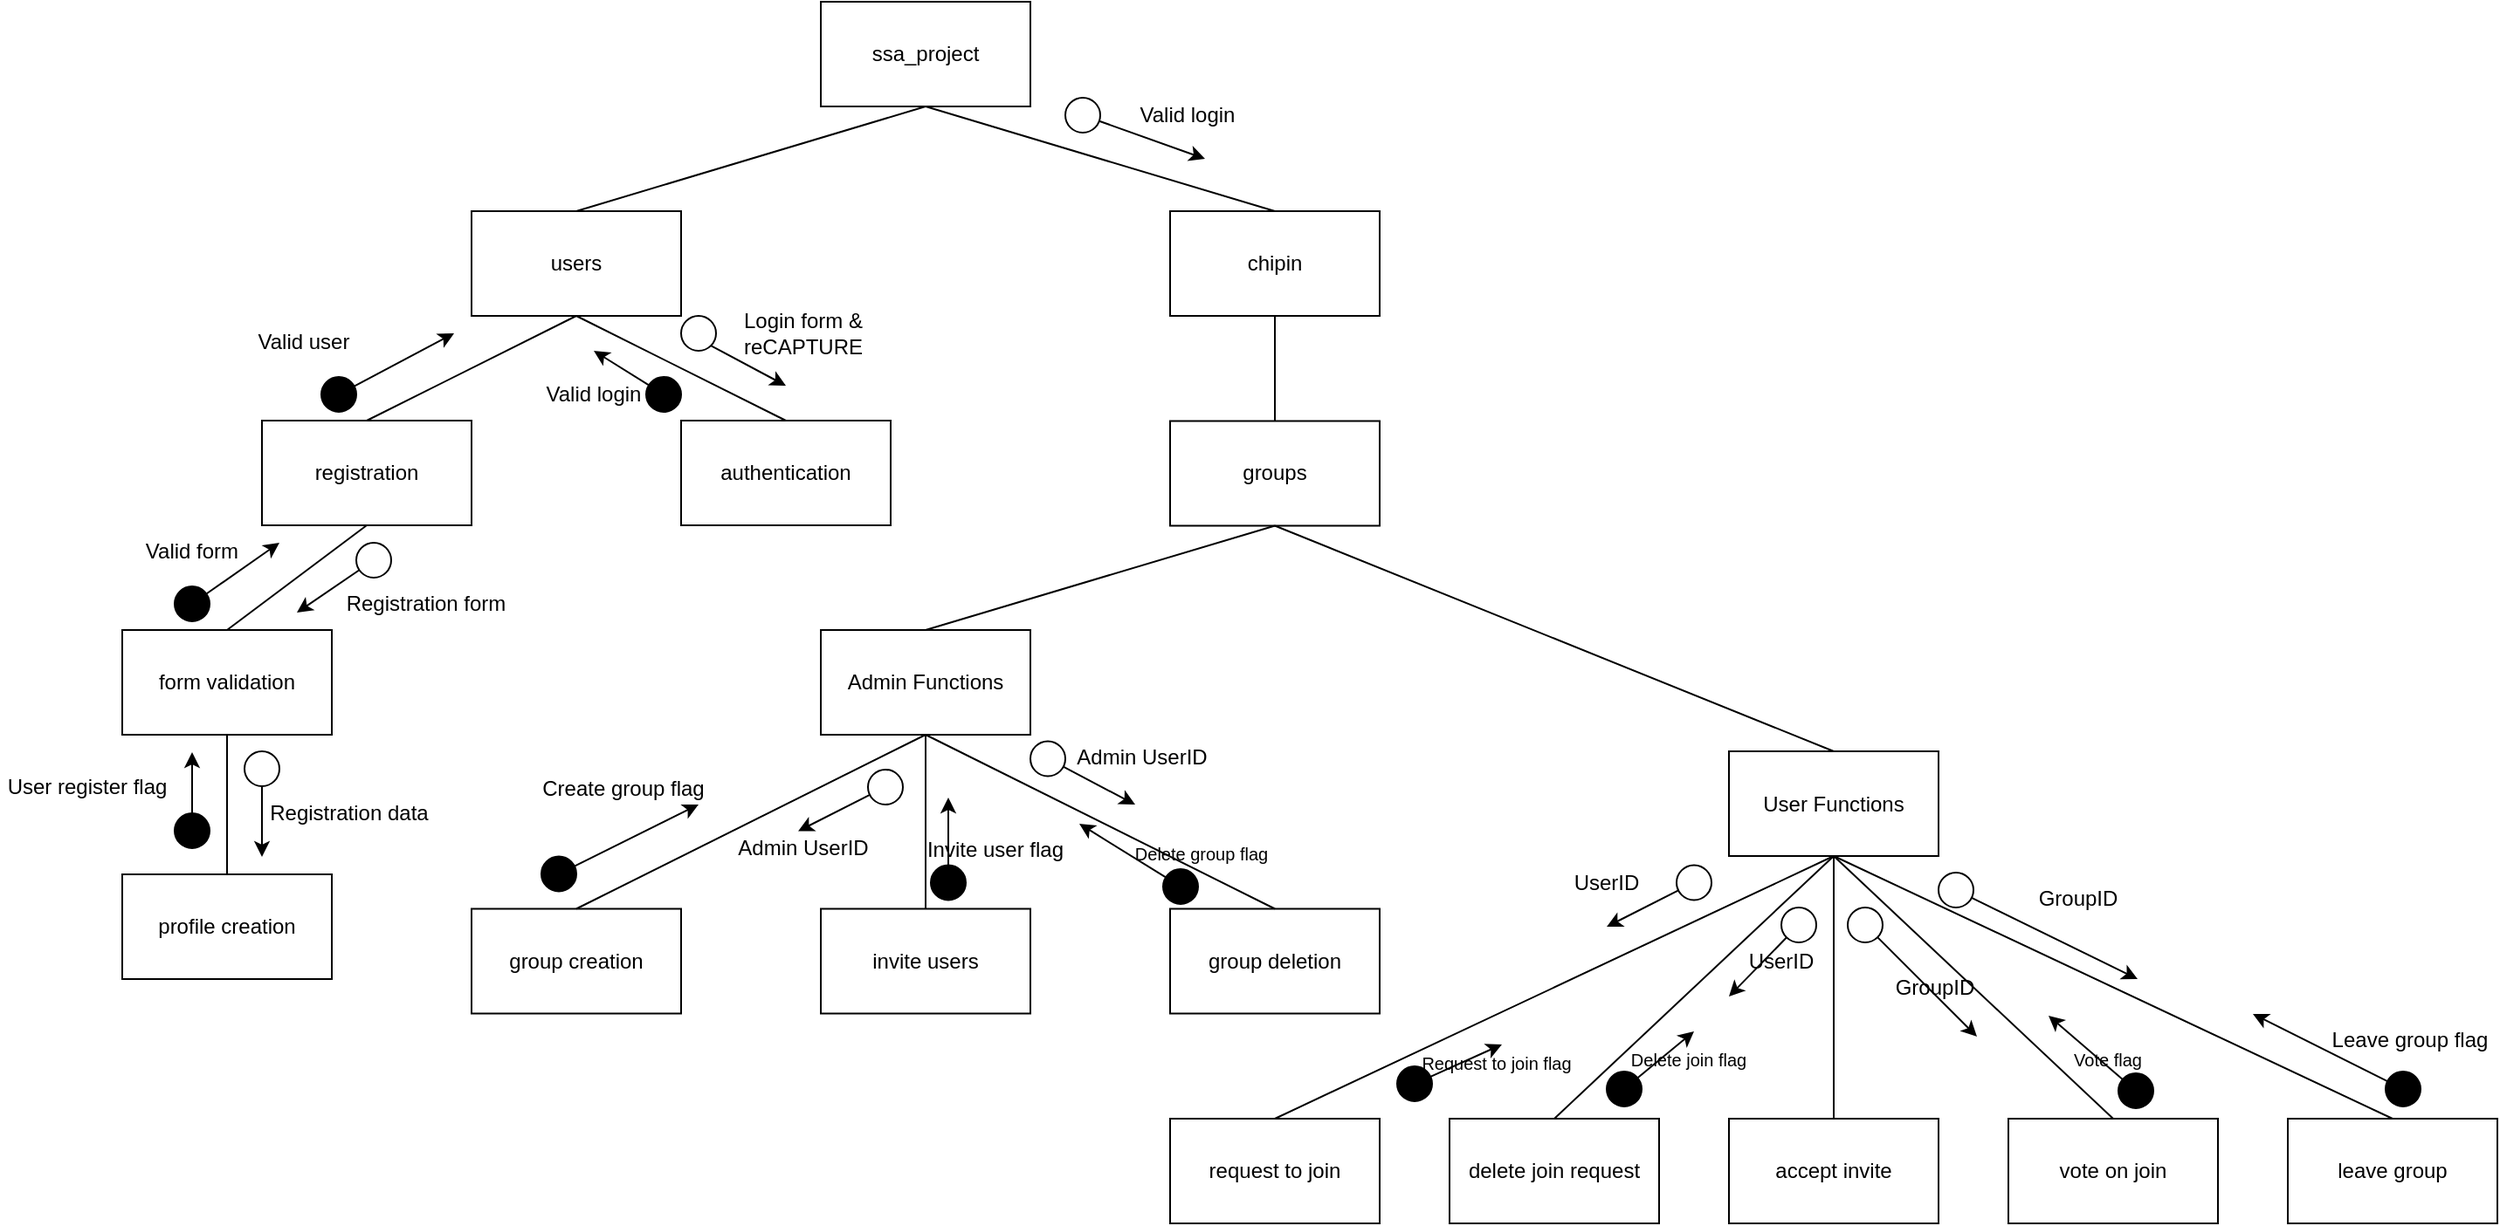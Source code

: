 <mxfile version="24.8.4">
  <diagram name="Page-1" id="Pz5lpKkMTxTy54DyIvJL">
    <mxGraphModel dx="2135" dy="964" grid="1" gridSize="10" guides="1" tooltips="1" connect="1" arrows="1" fold="1" page="0" pageScale="1" pageWidth="827" pageHeight="1169" math="0" shadow="0">
      <root>
        <mxCell id="0" />
        <mxCell id="1" parent="0" />
        <mxCell id="DXQWr9290HLG6dfpMkfE-1" value="ssa_project" style="rounded=0;whiteSpace=wrap;html=1;" parent="1" vertex="1">
          <mxGeometry x="360" y="120" width="120" height="60" as="geometry" />
        </mxCell>
        <mxCell id="DXQWr9290HLG6dfpMkfE-2" value="users" style="rounded=0;whiteSpace=wrap;html=1;" parent="1" vertex="1">
          <mxGeometry x="160" y="240" width="120" height="60" as="geometry" />
        </mxCell>
        <mxCell id="DXQWr9290HLG6dfpMkfE-3" value="chipin" style="rounded=0;whiteSpace=wrap;html=1;" parent="1" vertex="1">
          <mxGeometry x="560" y="240" width="120" height="60" as="geometry" />
        </mxCell>
        <mxCell id="DXQWr9290HLG6dfpMkfE-4" value="registration" style="rounded=0;whiteSpace=wrap;html=1;" parent="1" vertex="1">
          <mxGeometry x="40" y="360" width="120" height="60" as="geometry" />
        </mxCell>
        <mxCell id="DXQWr9290HLG6dfpMkfE-5" value="authentication" style="rounded=0;whiteSpace=wrap;html=1;" parent="1" vertex="1">
          <mxGeometry x="280" y="360" width="120" height="60" as="geometry" />
        </mxCell>
        <mxCell id="DXQWr9290HLG6dfpMkfE-6" value="form validation" style="rounded=0;whiteSpace=wrap;html=1;" parent="1" vertex="1">
          <mxGeometry x="-40" y="480" width="120" height="60" as="geometry" />
        </mxCell>
        <mxCell id="DXQWr9290HLG6dfpMkfE-7" value="profile creation" style="rounded=0;whiteSpace=wrap;html=1;" parent="1" vertex="1">
          <mxGeometry x="-40" y="620" width="120" height="60" as="geometry" />
        </mxCell>
        <mxCell id="DXQWr9290HLG6dfpMkfE-8" value="groups" style="rounded=0;whiteSpace=wrap;html=1;" parent="1" vertex="1">
          <mxGeometry x="560" y="360.25" width="120" height="60" as="geometry" />
        </mxCell>
        <mxCell id="DXQWr9290HLG6dfpMkfE-9" value="" style="ellipse;whiteSpace=wrap;html=1;aspect=fixed;fontStyle=1" parent="1" vertex="1">
          <mxGeometry x="280" y="300" width="20" height="20" as="geometry" />
        </mxCell>
        <mxCell id="DXQWr9290HLG6dfpMkfE-10" value="" style="endArrow=classic;html=1;rounded=0;exitX=1;exitY=1;exitDx=0;exitDy=0;fontStyle=1" parent="1" source="DXQWr9290HLG6dfpMkfE-9" edge="1">
          <mxGeometry width="50" height="50" relative="1" as="geometry">
            <mxPoint x="354" y="335" as="sourcePoint" />
            <mxPoint x="340" y="340" as="targetPoint" />
          </mxGeometry>
        </mxCell>
        <mxCell id="DXQWr9290HLG6dfpMkfE-11" value="Login form &amp;amp; reCAPTURE" style="text;html=1;align=center;verticalAlign=middle;whiteSpace=wrap;rounded=0;fontStyle=0" parent="1" vertex="1">
          <mxGeometry x="300" y="295" width="100" height="30" as="geometry" />
        </mxCell>
        <mxCell id="DXQWr9290HLG6dfpMkfE-12" value="" style="ellipse;whiteSpace=wrap;html=1;aspect=fixed;strokeColor=#000000;fillColor=#000000;fontStyle=1" parent="1" vertex="1">
          <mxGeometry x="260" y="335" width="20" height="20" as="geometry" />
        </mxCell>
        <mxCell id="DXQWr9290HLG6dfpMkfE-13" value="" style="endArrow=classic;html=1;rounded=0;fontStyle=1" parent="1" source="DXQWr9290HLG6dfpMkfE-12" edge="1">
          <mxGeometry width="50" height="50" relative="1" as="geometry">
            <mxPoint x="319" y="285.74" as="sourcePoint" />
            <mxPoint x="230" y="320" as="targetPoint" />
          </mxGeometry>
        </mxCell>
        <mxCell id="DXQWr9290HLG6dfpMkfE-14" value="Valid login" style="text;html=1;align=center;verticalAlign=middle;whiteSpace=wrap;rounded=0;fontStyle=0" parent="1" vertex="1">
          <mxGeometry x="200" y="330" width="60" height="30" as="geometry" />
        </mxCell>
        <mxCell id="DXQWr9290HLG6dfpMkfE-15" value="" style="ellipse;whiteSpace=wrap;html=1;aspect=fixed;strokeColor=#000000;fillColor=#000000;" parent="1" vertex="1">
          <mxGeometry x="-10" y="455" width="20" height="20" as="geometry" />
        </mxCell>
        <mxCell id="DXQWr9290HLG6dfpMkfE-16" value="" style="endArrow=classic;html=1;rounded=0;" parent="1" source="DXQWr9290HLG6dfpMkfE-15" edge="1">
          <mxGeometry width="50" height="50" relative="1" as="geometry">
            <mxPoint x="40" y="380.74" as="sourcePoint" />
            <mxPoint x="50" y="430" as="targetPoint" />
          </mxGeometry>
        </mxCell>
        <mxCell id="DXQWr9290HLG6dfpMkfE-17" value="Valid form" style="text;html=1;align=center;verticalAlign=middle;whiteSpace=wrap;rounded=0;" parent="1" vertex="1">
          <mxGeometry x="-30" y="420" width="60" height="30" as="geometry" />
        </mxCell>
        <mxCell id="DXQWr9290HLG6dfpMkfE-18" value="" style="ellipse;whiteSpace=wrap;html=1;aspect=fixed;" parent="1" vertex="1">
          <mxGeometry x="94" y="430" width="20" height="20" as="geometry" />
        </mxCell>
        <mxCell id="DXQWr9290HLG6dfpMkfE-19" value="" style="endArrow=classic;html=1;rounded=0;" parent="1" source="DXQWr9290HLG6dfpMkfE-18" edge="1">
          <mxGeometry width="50" height="50" relative="1" as="geometry">
            <mxPoint x="104" y="410" as="sourcePoint" />
            <mxPoint x="60" y="470" as="targetPoint" />
          </mxGeometry>
        </mxCell>
        <mxCell id="DXQWr9290HLG6dfpMkfE-20" value="Registration form" style="text;html=1;align=center;verticalAlign=middle;whiteSpace=wrap;rounded=0;" parent="1" vertex="1">
          <mxGeometry x="84" y="450" width="100" height="30" as="geometry" />
        </mxCell>
        <mxCell id="DXQWr9290HLG6dfpMkfE-21" value="" style="ellipse;whiteSpace=wrap;html=1;aspect=fixed;strokeColor=#000000;fillColor=#000000;" parent="1" vertex="1">
          <mxGeometry x="74" y="335" width="20" height="20" as="geometry" />
        </mxCell>
        <mxCell id="DXQWr9290HLG6dfpMkfE-22" value="" style="endArrow=classic;html=1;rounded=0;" parent="1" source="DXQWr9290HLG6dfpMkfE-21" edge="1">
          <mxGeometry width="50" height="50" relative="1" as="geometry">
            <mxPoint x="129" y="280.74" as="sourcePoint" />
            <mxPoint x="150" y="310" as="targetPoint" />
          </mxGeometry>
        </mxCell>
        <mxCell id="DXQWr9290HLG6dfpMkfE-23" value="Valid user" style="text;html=1;align=center;verticalAlign=middle;whiteSpace=wrap;rounded=0;" parent="1" vertex="1">
          <mxGeometry x="34" y="300" width="60" height="30" as="geometry" />
        </mxCell>
        <mxCell id="DXQWr9290HLG6dfpMkfE-27" value="" style="ellipse;whiteSpace=wrap;html=1;aspect=fixed;" parent="1" vertex="1">
          <mxGeometry x="30" y="549.5" width="20" height="20" as="geometry" />
        </mxCell>
        <mxCell id="DXQWr9290HLG6dfpMkfE-28" value="" style="endArrow=classic;html=1;rounded=0;exitX=0.5;exitY=1;exitDx=0;exitDy=0;" parent="1" source="DXQWr9290HLG6dfpMkfE-27" edge="1">
          <mxGeometry width="50" height="50" relative="1" as="geometry">
            <mxPoint x="229" y="582.5" as="sourcePoint" />
            <mxPoint x="40" y="610" as="targetPoint" />
          </mxGeometry>
        </mxCell>
        <mxCell id="DXQWr9290HLG6dfpMkfE-29" value="Registration data" style="text;html=1;align=center;verticalAlign=middle;whiteSpace=wrap;rounded=0;" parent="1" vertex="1">
          <mxGeometry x="40" y="569.5" width="100" height="30" as="geometry" />
        </mxCell>
        <mxCell id="DXQWr9290HLG6dfpMkfE-30" value="" style="ellipse;whiteSpace=wrap;html=1;aspect=fixed;strokeColor=#000000;fillColor=#000000;" parent="1" vertex="1">
          <mxGeometry x="-10" y="585" width="20" height="20" as="geometry" />
        </mxCell>
        <mxCell id="DXQWr9290HLG6dfpMkfE-31" value="" style="endArrow=classic;html=1;rounded=0;" parent="1" source="DXQWr9290HLG6dfpMkfE-30" edge="1">
          <mxGeometry width="50" height="50" relative="1" as="geometry">
            <mxPoint x="219" y="528.24" as="sourcePoint" />
            <mxPoint y="550" as="targetPoint" />
          </mxGeometry>
        </mxCell>
        <mxCell id="DXQWr9290HLG6dfpMkfE-32" value="User register flag" style="text;html=1;align=center;verticalAlign=middle;whiteSpace=wrap;rounded=0;" parent="1" vertex="1">
          <mxGeometry x="-110" y="555" width="100" height="30" as="geometry" />
        </mxCell>
        <mxCell id="DXQWr9290HLG6dfpMkfE-33" value="group creation" style="rounded=0;whiteSpace=wrap;html=1;" parent="1" vertex="1">
          <mxGeometry x="160" y="639.75" width="120" height="60" as="geometry" />
        </mxCell>
        <mxCell id="DXQWr9290HLG6dfpMkfE-34" value="group deletion" style="rounded=0;whiteSpace=wrap;html=1;fillColor=default;gradientColor=none;" parent="1" vertex="1">
          <mxGeometry x="560" y="639.75" width="120" height="60" as="geometry" />
        </mxCell>
        <mxCell id="E8wpWodyNR_hsYaRsVic-2" value="" style="endArrow=none;html=1;rounded=0;entryX=0.5;entryY=1;entryDx=0;entryDy=0;exitX=0.5;exitY=0;exitDx=0;exitDy=0;" edge="1" parent="1" source="DXQWr9290HLG6dfpMkfE-2" target="DXQWr9290HLG6dfpMkfE-1">
          <mxGeometry width="50" height="50" relative="1" as="geometry">
            <mxPoint x="340" y="400" as="sourcePoint" />
            <mxPoint x="390" y="350" as="targetPoint" />
          </mxGeometry>
        </mxCell>
        <mxCell id="E8wpWodyNR_hsYaRsVic-3" value="" style="endArrow=none;html=1;rounded=0;entryX=0.5;entryY=0;entryDx=0;entryDy=0;exitX=0.5;exitY=0;exitDx=0;exitDy=0;" edge="1" parent="1" target="DXQWr9290HLG6dfpMkfE-3">
          <mxGeometry width="50" height="50" relative="1" as="geometry">
            <mxPoint x="420" y="180" as="sourcePoint" />
            <mxPoint x="620" y="120" as="targetPoint" />
          </mxGeometry>
        </mxCell>
        <mxCell id="E8wpWodyNR_hsYaRsVic-4" value="" style="endArrow=none;html=1;rounded=0;entryX=0.5;entryY=1;entryDx=0;entryDy=0;exitX=0.5;exitY=0;exitDx=0;exitDy=0;" edge="1" parent="1" source="DXQWr9290HLG6dfpMkfE-4" target="DXQWr9290HLG6dfpMkfE-2">
          <mxGeometry width="50" height="50" relative="1" as="geometry">
            <mxPoint x="210" y="420" as="sourcePoint" />
            <mxPoint x="260" y="370" as="targetPoint" />
          </mxGeometry>
        </mxCell>
        <mxCell id="E8wpWodyNR_hsYaRsVic-5" value="" style="endArrow=none;html=1;rounded=0;entryX=0.5;entryY=1;entryDx=0;entryDy=0;exitX=0.5;exitY=0;exitDx=0;exitDy=0;" edge="1" parent="1" source="DXQWr9290HLG6dfpMkfE-5" target="DXQWr9290HLG6dfpMkfE-2">
          <mxGeometry width="50" height="50" relative="1" as="geometry">
            <mxPoint x="210" y="420" as="sourcePoint" />
            <mxPoint x="260" y="370" as="targetPoint" />
          </mxGeometry>
        </mxCell>
        <mxCell id="E8wpWodyNR_hsYaRsVic-7" value="" style="endArrow=none;html=1;rounded=0;entryX=0.5;entryY=1;entryDx=0;entryDy=0;exitX=0.5;exitY=0;exitDx=0;exitDy=0;" edge="1" parent="1" source="DXQWr9290HLG6dfpMkfE-6" target="DXQWr9290HLG6dfpMkfE-4">
          <mxGeometry width="50" height="50" relative="1" as="geometry">
            <mxPoint x="39" y="500" as="sourcePoint" />
            <mxPoint x="89" y="450" as="targetPoint" />
          </mxGeometry>
        </mxCell>
        <mxCell id="E8wpWodyNR_hsYaRsVic-9" value="" style="endArrow=none;html=1;rounded=0;entryX=0.5;entryY=1;entryDx=0;entryDy=0;" edge="1" parent="1" source="DXQWr9290HLG6dfpMkfE-7" target="DXQWr9290HLG6dfpMkfE-6">
          <mxGeometry width="50" height="50" relative="1" as="geometry">
            <mxPoint x="80" y="600" as="sourcePoint" />
            <mxPoint x="130" y="550" as="targetPoint" />
          </mxGeometry>
        </mxCell>
        <mxCell id="E8wpWodyNR_hsYaRsVic-10" value="" style="endArrow=none;html=1;rounded=0;entryX=0.5;entryY=1;entryDx=0;entryDy=0;exitX=0.5;exitY=0;exitDx=0;exitDy=0;" edge="1" parent="1" source="DXQWr9290HLG6dfpMkfE-8" target="DXQWr9290HLG6dfpMkfE-3">
          <mxGeometry width="50" height="50" relative="1" as="geometry">
            <mxPoint x="580" y="420" as="sourcePoint" />
            <mxPoint x="630" y="370" as="targetPoint" />
          </mxGeometry>
        </mxCell>
        <mxCell id="E8wpWodyNR_hsYaRsVic-11" value="Valid login" style="text;html=1;align=center;verticalAlign=middle;whiteSpace=wrap;rounded=0;" vertex="1" parent="1">
          <mxGeometry x="540" y="170" width="60" height="30" as="geometry" />
        </mxCell>
        <mxCell id="E8wpWodyNR_hsYaRsVic-12" value="" style="endArrow=none;html=1;rounded=0;entryX=0.5;entryY=1;entryDx=0;entryDy=0;exitX=0.5;exitY=0;exitDx=0;exitDy=0;" edge="1" parent="1" source="DXQWr9290HLG6dfpMkfE-33" target="E8wpWodyNR_hsYaRsVic-25">
          <mxGeometry width="50" height="50" relative="1" as="geometry">
            <mxPoint x="390" y="587.75" as="sourcePoint" />
            <mxPoint x="500" y="537.75" as="targetPoint" />
          </mxGeometry>
        </mxCell>
        <mxCell id="E8wpWodyNR_hsYaRsVic-13" value="" style="endArrow=none;html=1;rounded=0;entryX=0.5;entryY=1;entryDx=0;entryDy=0;exitX=0.5;exitY=0;exitDx=0;exitDy=0;" edge="1" parent="1" source="DXQWr9290HLG6dfpMkfE-34" target="E8wpWodyNR_hsYaRsVic-25">
          <mxGeometry width="50" height="50" relative="1" as="geometry">
            <mxPoint x="450" y="547.5" as="sourcePoint" />
            <mxPoint x="420" y="537.5" as="targetPoint" />
          </mxGeometry>
        </mxCell>
        <mxCell id="E8wpWodyNR_hsYaRsVic-17" value="" style="ellipse;whiteSpace=wrap;html=1;aspect=fixed;" vertex="1" parent="1">
          <mxGeometry x="500" y="175" width="20" height="20" as="geometry" />
        </mxCell>
        <mxCell id="E8wpWodyNR_hsYaRsVic-18" value="" style="endArrow=classic;html=1;rounded=0;" edge="1" parent="1" source="E8wpWodyNR_hsYaRsVic-17">
          <mxGeometry width="50" height="50" relative="1" as="geometry">
            <mxPoint x="510" y="160" as="sourcePoint" />
            <mxPoint x="580" y="210" as="targetPoint" />
          </mxGeometry>
        </mxCell>
        <mxCell id="E8wpWodyNR_hsYaRsVic-19" value="" style="ellipse;whiteSpace=wrap;html=1;aspect=fixed;fillColor=#000000;" vertex="1" parent="1">
          <mxGeometry x="200" y="609.75" width="20" height="20" as="geometry" />
        </mxCell>
        <mxCell id="E8wpWodyNR_hsYaRsVic-20" value="" style="endArrow=classic;html=1;rounded=0;" edge="1" parent="1" source="E8wpWodyNR_hsYaRsVic-19">
          <mxGeometry width="50" height="50" relative="1" as="geometry">
            <mxPoint x="550" y="432.75" as="sourcePoint" />
            <mxPoint x="290" y="580" as="targetPoint" />
          </mxGeometry>
        </mxCell>
        <mxCell id="E8wpWodyNR_hsYaRsVic-21" value="Create group flag" style="text;html=1;align=center;verticalAlign=middle;whiteSpace=wrap;rounded=0;" vertex="1" parent="1">
          <mxGeometry x="197" y="556" width="100" height="30" as="geometry" />
        </mxCell>
        <mxCell id="E8wpWodyNR_hsYaRsVic-22" value="" style="ellipse;whiteSpace=wrap;html=1;aspect=fixed;strokeColor=#000000;fillColor=#000000;" vertex="1" parent="1">
          <mxGeometry x="556" y="617" width="20" height="20" as="geometry" />
        </mxCell>
        <mxCell id="E8wpWodyNR_hsYaRsVic-23" value="" style="endArrow=classic;html=1;rounded=0;" edge="1" parent="1" source="E8wpWodyNR_hsYaRsVic-22">
          <mxGeometry width="50" height="50" relative="1" as="geometry">
            <mxPoint x="633" y="442.25" as="sourcePoint" />
            <mxPoint x="508" y="591" as="targetPoint" />
          </mxGeometry>
        </mxCell>
        <mxCell id="E8wpWodyNR_hsYaRsVic-24" value="Delete group flag" style="text;html=1;align=center;verticalAlign=middle;whiteSpace=wrap;rounded=0;fontSize=10;" vertex="1" parent="1">
          <mxGeometry x="528" y="593" width="100" height="30" as="geometry" />
        </mxCell>
        <mxCell id="E8wpWodyNR_hsYaRsVic-25" value="Admin Functions" style="rounded=0;whiteSpace=wrap;html=1;" vertex="1" parent="1">
          <mxGeometry x="360" y="480" width="120" height="60" as="geometry" />
        </mxCell>
        <mxCell id="E8wpWodyNR_hsYaRsVic-26" value="User Functions" style="rounded=0;whiteSpace=wrap;html=1;" vertex="1" parent="1">
          <mxGeometry x="880" y="549.5" width="120" height="60" as="geometry" />
        </mxCell>
        <mxCell id="E8wpWodyNR_hsYaRsVic-27" value="" style="endArrow=none;html=1;rounded=0;entryX=0.5;entryY=1;entryDx=0;entryDy=0;exitX=0.5;exitY=0;exitDx=0;exitDy=0;" edge="1" parent="1" source="E8wpWodyNR_hsYaRsVic-25" target="DXQWr9290HLG6dfpMkfE-8">
          <mxGeometry width="50" height="50" relative="1" as="geometry">
            <mxPoint x="430" y="580" as="sourcePoint" />
            <mxPoint x="480" y="530" as="targetPoint" />
          </mxGeometry>
        </mxCell>
        <mxCell id="E8wpWodyNR_hsYaRsVic-28" value="" style="endArrow=none;html=1;rounded=0;entryX=0.5;entryY=1;entryDx=0;entryDy=0;exitX=0.5;exitY=0;exitDx=0;exitDy=0;" edge="1" parent="1" source="E8wpWodyNR_hsYaRsVic-26" target="DXQWr9290HLG6dfpMkfE-8">
          <mxGeometry width="50" height="50" relative="1" as="geometry">
            <mxPoint x="510" y="490.25" as="sourcePoint" />
            <mxPoint x="630" y="430.25" as="targetPoint" />
          </mxGeometry>
        </mxCell>
        <mxCell id="E8wpWodyNR_hsYaRsVic-29" value="invite users" style="rounded=0;whiteSpace=wrap;html=1;" vertex="1" parent="1">
          <mxGeometry x="360" y="639.75" width="120" height="60" as="geometry" />
        </mxCell>
        <mxCell id="E8wpWodyNR_hsYaRsVic-30" value="request to join" style="rounded=0;whiteSpace=wrap;html=1;" vertex="1" parent="1">
          <mxGeometry x="560" y="760" width="120" height="60" as="geometry" />
        </mxCell>
        <mxCell id="E8wpWodyNR_hsYaRsVic-31" value="delete join request" style="rounded=0;whiteSpace=wrap;html=1;" vertex="1" parent="1">
          <mxGeometry x="720" y="760" width="120" height="60" as="geometry" />
        </mxCell>
        <mxCell id="E8wpWodyNR_hsYaRsVic-32" value="vote on join" style="rounded=0;whiteSpace=wrap;html=1;" vertex="1" parent="1">
          <mxGeometry x="1040" y="760" width="120" height="60" as="geometry" />
        </mxCell>
        <mxCell id="E8wpWodyNR_hsYaRsVic-33" value="leave group" style="rounded=0;whiteSpace=wrap;html=1;" vertex="1" parent="1">
          <mxGeometry x="1200" y="760" width="120" height="60" as="geometry" />
        </mxCell>
        <mxCell id="E8wpWodyNR_hsYaRsVic-34" value="accept invite" style="rounded=0;whiteSpace=wrap;html=1;" vertex="1" parent="1">
          <mxGeometry x="880" y="760" width="120" height="60" as="geometry" />
        </mxCell>
        <mxCell id="E8wpWodyNR_hsYaRsVic-35" value="" style="endArrow=none;html=1;rounded=0;entryX=0.5;entryY=1;entryDx=0;entryDy=0;exitX=0.5;exitY=0;exitDx=0;exitDy=0;" edge="1" parent="1" source="E8wpWodyNR_hsYaRsVic-29" target="E8wpWodyNR_hsYaRsVic-25">
          <mxGeometry width="50" height="50" relative="1" as="geometry">
            <mxPoint x="550" y="610.25" as="sourcePoint" />
            <mxPoint x="600" y="560.25" as="targetPoint" />
          </mxGeometry>
        </mxCell>
        <mxCell id="E8wpWodyNR_hsYaRsVic-36" value="" style="endArrow=none;html=1;rounded=0;entryX=0.5;entryY=1;entryDx=0;entryDy=0;exitX=0.5;exitY=0;exitDx=0;exitDy=0;" edge="1" parent="1" source="E8wpWodyNR_hsYaRsVic-30" target="E8wpWodyNR_hsYaRsVic-26">
          <mxGeometry width="50" height="50" relative="1" as="geometry">
            <mxPoint x="700" y="560" as="sourcePoint" />
            <mxPoint x="750" y="510" as="targetPoint" />
          </mxGeometry>
        </mxCell>
        <mxCell id="E8wpWodyNR_hsYaRsVic-37" value="" style="endArrow=none;html=1;rounded=0;entryX=0.5;entryY=1;entryDx=0;entryDy=0;exitX=0.5;exitY=0;exitDx=0;exitDy=0;" edge="1" parent="1" source="E8wpWodyNR_hsYaRsVic-31" target="E8wpWodyNR_hsYaRsVic-26">
          <mxGeometry width="50" height="50" relative="1" as="geometry">
            <mxPoint x="700" y="560" as="sourcePoint" />
            <mxPoint x="750" y="510" as="targetPoint" />
          </mxGeometry>
        </mxCell>
        <mxCell id="E8wpWodyNR_hsYaRsVic-38" value="" style="endArrow=none;html=1;rounded=0;entryX=0.5;entryY=1;entryDx=0;entryDy=0;" edge="1" parent="1" source="E8wpWodyNR_hsYaRsVic-34" target="E8wpWodyNR_hsYaRsVic-26">
          <mxGeometry width="50" height="50" relative="1" as="geometry">
            <mxPoint x="700" y="560" as="sourcePoint" />
            <mxPoint x="750" y="510" as="targetPoint" />
          </mxGeometry>
        </mxCell>
        <mxCell id="E8wpWodyNR_hsYaRsVic-39" value="" style="endArrow=none;html=1;rounded=0;exitX=0.5;exitY=0;exitDx=0;exitDy=0;entryX=0.5;entryY=1;entryDx=0;entryDy=0;" edge="1" parent="1" source="E8wpWodyNR_hsYaRsVic-32" target="E8wpWodyNR_hsYaRsVic-26">
          <mxGeometry width="50" height="50" relative="1" as="geometry">
            <mxPoint x="700" y="560" as="sourcePoint" />
            <mxPoint x="940" y="621" as="targetPoint" />
          </mxGeometry>
        </mxCell>
        <mxCell id="E8wpWodyNR_hsYaRsVic-40" value="" style="endArrow=none;html=1;rounded=0;exitX=0.5;exitY=0;exitDx=0;exitDy=0;entryX=0.5;entryY=1;entryDx=0;entryDy=0;" edge="1" parent="1" source="E8wpWodyNR_hsYaRsVic-33" target="E8wpWodyNR_hsYaRsVic-26">
          <mxGeometry width="50" height="50" relative="1" as="geometry">
            <mxPoint x="700" y="560" as="sourcePoint" />
            <mxPoint x="940" y="620" as="targetPoint" />
          </mxGeometry>
        </mxCell>
        <mxCell id="E8wpWodyNR_hsYaRsVic-41" value="" style="ellipse;whiteSpace=wrap;html=1;aspect=fixed;" vertex="1" parent="1">
          <mxGeometry x="850" y="614.75" width="20" height="20" as="geometry" />
        </mxCell>
        <mxCell id="E8wpWodyNR_hsYaRsVic-42" value="" style="endArrow=classic;html=1;rounded=0;" edge="1" parent="1" source="E8wpWodyNR_hsYaRsVic-41">
          <mxGeometry width="50" height="50" relative="1" as="geometry">
            <mxPoint x="844" y="600" as="sourcePoint" />
            <mxPoint x="810" y="650" as="targetPoint" />
          </mxGeometry>
        </mxCell>
        <mxCell id="E8wpWodyNR_hsYaRsVic-43" value="UserID" style="text;html=1;align=center;verticalAlign=middle;whiteSpace=wrap;rounded=0;" vertex="1" parent="1">
          <mxGeometry x="760" y="609.75" width="100" height="30" as="geometry" />
        </mxCell>
        <mxCell id="E8wpWodyNR_hsYaRsVic-44" value="" style="ellipse;whiteSpace=wrap;html=1;aspect=fixed;fillColor=#000000;" vertex="1" parent="1">
          <mxGeometry x="690" y="730" width="20" height="20" as="geometry" />
        </mxCell>
        <mxCell id="E8wpWodyNR_hsYaRsVic-45" value="" style="endArrow=classic;html=1;rounded=0;" edge="1" parent="1" source="E8wpWodyNR_hsYaRsVic-44">
          <mxGeometry width="50" height="50" relative="1" as="geometry">
            <mxPoint x="880" y="600" as="sourcePoint" />
            <mxPoint x="750" y="717.5" as="targetPoint" />
          </mxGeometry>
        </mxCell>
        <mxCell id="E8wpWodyNR_hsYaRsVic-46" value="Request to join flag" style="text;html=1;align=center;verticalAlign=middle;whiteSpace=wrap;rounded=0;fontSize=10;" vertex="1" parent="1">
          <mxGeometry x="682" y="713" width="130" height="30" as="geometry" />
        </mxCell>
        <mxCell id="E8wpWodyNR_hsYaRsVic-47" value="" style="ellipse;whiteSpace=wrap;html=1;aspect=fixed;fillColor=#000000;" vertex="1" parent="1">
          <mxGeometry x="810" y="733" width="20" height="20" as="geometry" />
        </mxCell>
        <mxCell id="E8wpWodyNR_hsYaRsVic-48" value="" style="endArrow=classic;html=1;rounded=0;" edge="1" parent="1" source="E8wpWodyNR_hsYaRsVic-47">
          <mxGeometry width="50" height="50" relative="1" as="geometry">
            <mxPoint x="1010" y="603" as="sourcePoint" />
            <mxPoint x="860" y="710" as="targetPoint" />
          </mxGeometry>
        </mxCell>
        <mxCell id="E8wpWodyNR_hsYaRsVic-49" value="Delete join flag" style="text;html=1;align=center;verticalAlign=middle;whiteSpace=wrap;rounded=0;fontSize=10;" vertex="1" parent="1">
          <mxGeometry x="807" y="711" width="100" height="30" as="geometry" />
        </mxCell>
        <mxCell id="E8wpWodyNR_hsYaRsVic-50" value="" style="ellipse;whiteSpace=wrap;html=1;aspect=fixed;fillColor=#000000;" vertex="1" parent="1">
          <mxGeometry x="1103" y="734" width="20" height="20" as="geometry" />
        </mxCell>
        <mxCell id="E8wpWodyNR_hsYaRsVic-51" value="" style="endArrow=classic;html=1;rounded=0;" edge="1" parent="1" source="E8wpWodyNR_hsYaRsVic-50">
          <mxGeometry width="50" height="50" relative="1" as="geometry">
            <mxPoint x="1300" y="604" as="sourcePoint" />
            <mxPoint x="1063" y="701" as="targetPoint" />
          </mxGeometry>
        </mxCell>
        <mxCell id="E8wpWodyNR_hsYaRsVic-52" value="Vote flag" style="text;html=1;align=center;verticalAlign=middle;whiteSpace=wrap;rounded=0;fontSize=10;" vertex="1" parent="1">
          <mxGeometry x="1047" y="711" width="100" height="30" as="geometry" />
        </mxCell>
        <mxCell id="E8wpWodyNR_hsYaRsVic-53" value="" style="ellipse;whiteSpace=wrap;html=1;aspect=fixed;" vertex="1" parent="1">
          <mxGeometry x="387" y="560" width="20" height="20" as="geometry" />
        </mxCell>
        <mxCell id="E8wpWodyNR_hsYaRsVic-54" value="" style="endArrow=classic;html=1;rounded=0;" edge="1" parent="1" source="E8wpWodyNR_hsYaRsVic-53">
          <mxGeometry width="50" height="50" relative="1" as="geometry">
            <mxPoint x="381" y="545.25" as="sourcePoint" />
            <mxPoint x="347" y="595.25" as="targetPoint" />
          </mxGeometry>
        </mxCell>
        <mxCell id="E8wpWodyNR_hsYaRsVic-55" value="Admin UserID" style="text;html=1;align=center;verticalAlign=middle;whiteSpace=wrap;rounded=0;" vertex="1" parent="1">
          <mxGeometry x="310" y="590" width="80" height="30" as="geometry" />
        </mxCell>
        <mxCell id="E8wpWodyNR_hsYaRsVic-57" value="" style="ellipse;whiteSpace=wrap;html=1;aspect=fixed;fillColor=#000000;" vertex="1" parent="1">
          <mxGeometry x="423" y="614.75" width="20" height="20" as="geometry" />
        </mxCell>
        <mxCell id="E8wpWodyNR_hsYaRsVic-58" value="" style="endArrow=classic;html=1;rounded=0;" edge="1" parent="1" source="E8wpWodyNR_hsYaRsVic-57">
          <mxGeometry width="50" height="50" relative="1" as="geometry">
            <mxPoint x="773" y="437.75" as="sourcePoint" />
            <mxPoint x="433" y="576" as="targetPoint" />
          </mxGeometry>
        </mxCell>
        <mxCell id="E8wpWodyNR_hsYaRsVic-59" value="Invite user flag" style="text;html=1;align=center;verticalAlign=middle;whiteSpace=wrap;rounded=0;" vertex="1" parent="1">
          <mxGeometry x="410" y="591" width="100" height="30" as="geometry" />
        </mxCell>
        <mxCell id="E8wpWodyNR_hsYaRsVic-60" value="" style="ellipse;whiteSpace=wrap;html=1;aspect=fixed;" vertex="1" parent="1">
          <mxGeometry x="480" y="543.75" width="20" height="20" as="geometry" />
        </mxCell>
        <mxCell id="E8wpWodyNR_hsYaRsVic-61" value="" style="endArrow=classic;html=1;rounded=0;" edge="1" parent="1" source="E8wpWodyNR_hsYaRsVic-60">
          <mxGeometry width="50" height="50" relative="1" as="geometry">
            <mxPoint x="474" y="529" as="sourcePoint" />
            <mxPoint x="540" y="580" as="targetPoint" />
          </mxGeometry>
        </mxCell>
        <mxCell id="E8wpWodyNR_hsYaRsVic-62" value="Admin UserID" style="text;html=1;align=center;verticalAlign=middle;whiteSpace=wrap;rounded=0;" vertex="1" parent="1">
          <mxGeometry x="504" y="538" width="80" height="30" as="geometry" />
        </mxCell>
        <mxCell id="E8wpWodyNR_hsYaRsVic-63" value="" style="ellipse;whiteSpace=wrap;html=1;aspect=fixed;" vertex="1" parent="1">
          <mxGeometry x="948" y="639" width="20" height="20" as="geometry" />
        </mxCell>
        <mxCell id="E8wpWodyNR_hsYaRsVic-64" value="" style="endArrow=classic;html=1;rounded=0;" edge="1" parent="1" source="E8wpWodyNR_hsYaRsVic-63">
          <mxGeometry width="50" height="50" relative="1" as="geometry">
            <mxPoint x="1034" y="663" as="sourcePoint" />
            <mxPoint x="1022" y="713" as="targetPoint" />
          </mxGeometry>
        </mxCell>
        <mxCell id="E8wpWodyNR_hsYaRsVic-65" value="GroupID" style="text;html=1;align=center;verticalAlign=middle;whiteSpace=wrap;rounded=0;" vertex="1" parent="1">
          <mxGeometry x="948" y="669.75" width="100" height="30" as="geometry" />
        </mxCell>
        <mxCell id="E8wpWodyNR_hsYaRsVic-66" value="" style="ellipse;whiteSpace=wrap;html=1;aspect=fixed;fillColor=#000000;" vertex="1" parent="1">
          <mxGeometry x="1256" y="733" width="20" height="20" as="geometry" />
        </mxCell>
        <mxCell id="E8wpWodyNR_hsYaRsVic-67" value="" style="endArrow=classic;html=1;rounded=0;entryX=0;entryY=0;entryDx=0;entryDy=0;" edge="1" parent="1" source="E8wpWodyNR_hsYaRsVic-66">
          <mxGeometry width="50" height="50" relative="1" as="geometry">
            <mxPoint x="1453" y="603" as="sourcePoint" />
            <mxPoint x="1180" y="700" as="targetPoint" />
          </mxGeometry>
        </mxCell>
        <mxCell id="E8wpWodyNR_hsYaRsVic-69" value="Leave group flag" style="text;html=1;align=center;verticalAlign=middle;whiteSpace=wrap;rounded=0;fontSize=12;movable=1;resizable=1;rotatable=1;deletable=1;editable=1;locked=0;connectable=1;" vertex="1" parent="1">
          <mxGeometry x="1220" y="699.75" width="100" height="30" as="geometry" />
        </mxCell>
        <mxCell id="E8wpWodyNR_hsYaRsVic-70" value="" style="ellipse;whiteSpace=wrap;html=1;aspect=fixed;" vertex="1" parent="1">
          <mxGeometry x="1000" y="619" width="20" height="20" as="geometry" />
        </mxCell>
        <mxCell id="E8wpWodyNR_hsYaRsVic-71" value="" style="endArrow=classic;html=1;rounded=0;" edge="1" parent="1" source="E8wpWodyNR_hsYaRsVic-70">
          <mxGeometry width="50" height="50" relative="1" as="geometry">
            <mxPoint x="1126" y="630" as="sourcePoint" />
            <mxPoint x="1114" y="680" as="targetPoint" />
          </mxGeometry>
        </mxCell>
        <mxCell id="E8wpWodyNR_hsYaRsVic-72" value="GroupID" style="text;html=1;align=center;verticalAlign=middle;whiteSpace=wrap;rounded=0;" vertex="1" parent="1">
          <mxGeometry x="1030" y="619" width="100" height="30" as="geometry" />
        </mxCell>
        <mxCell id="E8wpWodyNR_hsYaRsVic-73" value="" style="ellipse;whiteSpace=wrap;html=1;aspect=fixed;" vertex="1" parent="1">
          <mxGeometry x="910" y="639" width="20" height="20" as="geometry" />
        </mxCell>
        <mxCell id="E8wpWodyNR_hsYaRsVic-74" value="" style="endArrow=classic;html=1;rounded=0;" edge="1" parent="1" source="E8wpWodyNR_hsYaRsVic-73">
          <mxGeometry width="50" height="50" relative="1" as="geometry">
            <mxPoint x="904" y="625" as="sourcePoint" />
            <mxPoint x="880" y="690" as="targetPoint" />
          </mxGeometry>
        </mxCell>
        <mxCell id="E8wpWodyNR_hsYaRsVic-75" value="UserID" style="text;html=1;align=center;verticalAlign=middle;whiteSpace=wrap;rounded=0;" vertex="1" parent="1">
          <mxGeometry x="860" y="654.75" width="100" height="30" as="geometry" />
        </mxCell>
      </root>
    </mxGraphModel>
  </diagram>
</mxfile>
